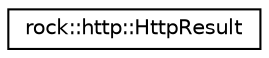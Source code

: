 digraph "类继承关系图"
{
 // LATEX_PDF_SIZE
  edge [fontname="Helvetica",fontsize="10",labelfontname="Helvetica",labelfontsize="10"];
  node [fontname="Helvetica",fontsize="10",shape=record];
  rankdir="LR";
  Node0 [label="rock::http::HttpResult",height=0.2,width=0.4,color="black", fillcolor="white", style="filled",URL="$structrock_1_1http_1_1HttpResult.html",tooltip="HTTP响应结果"];
}
